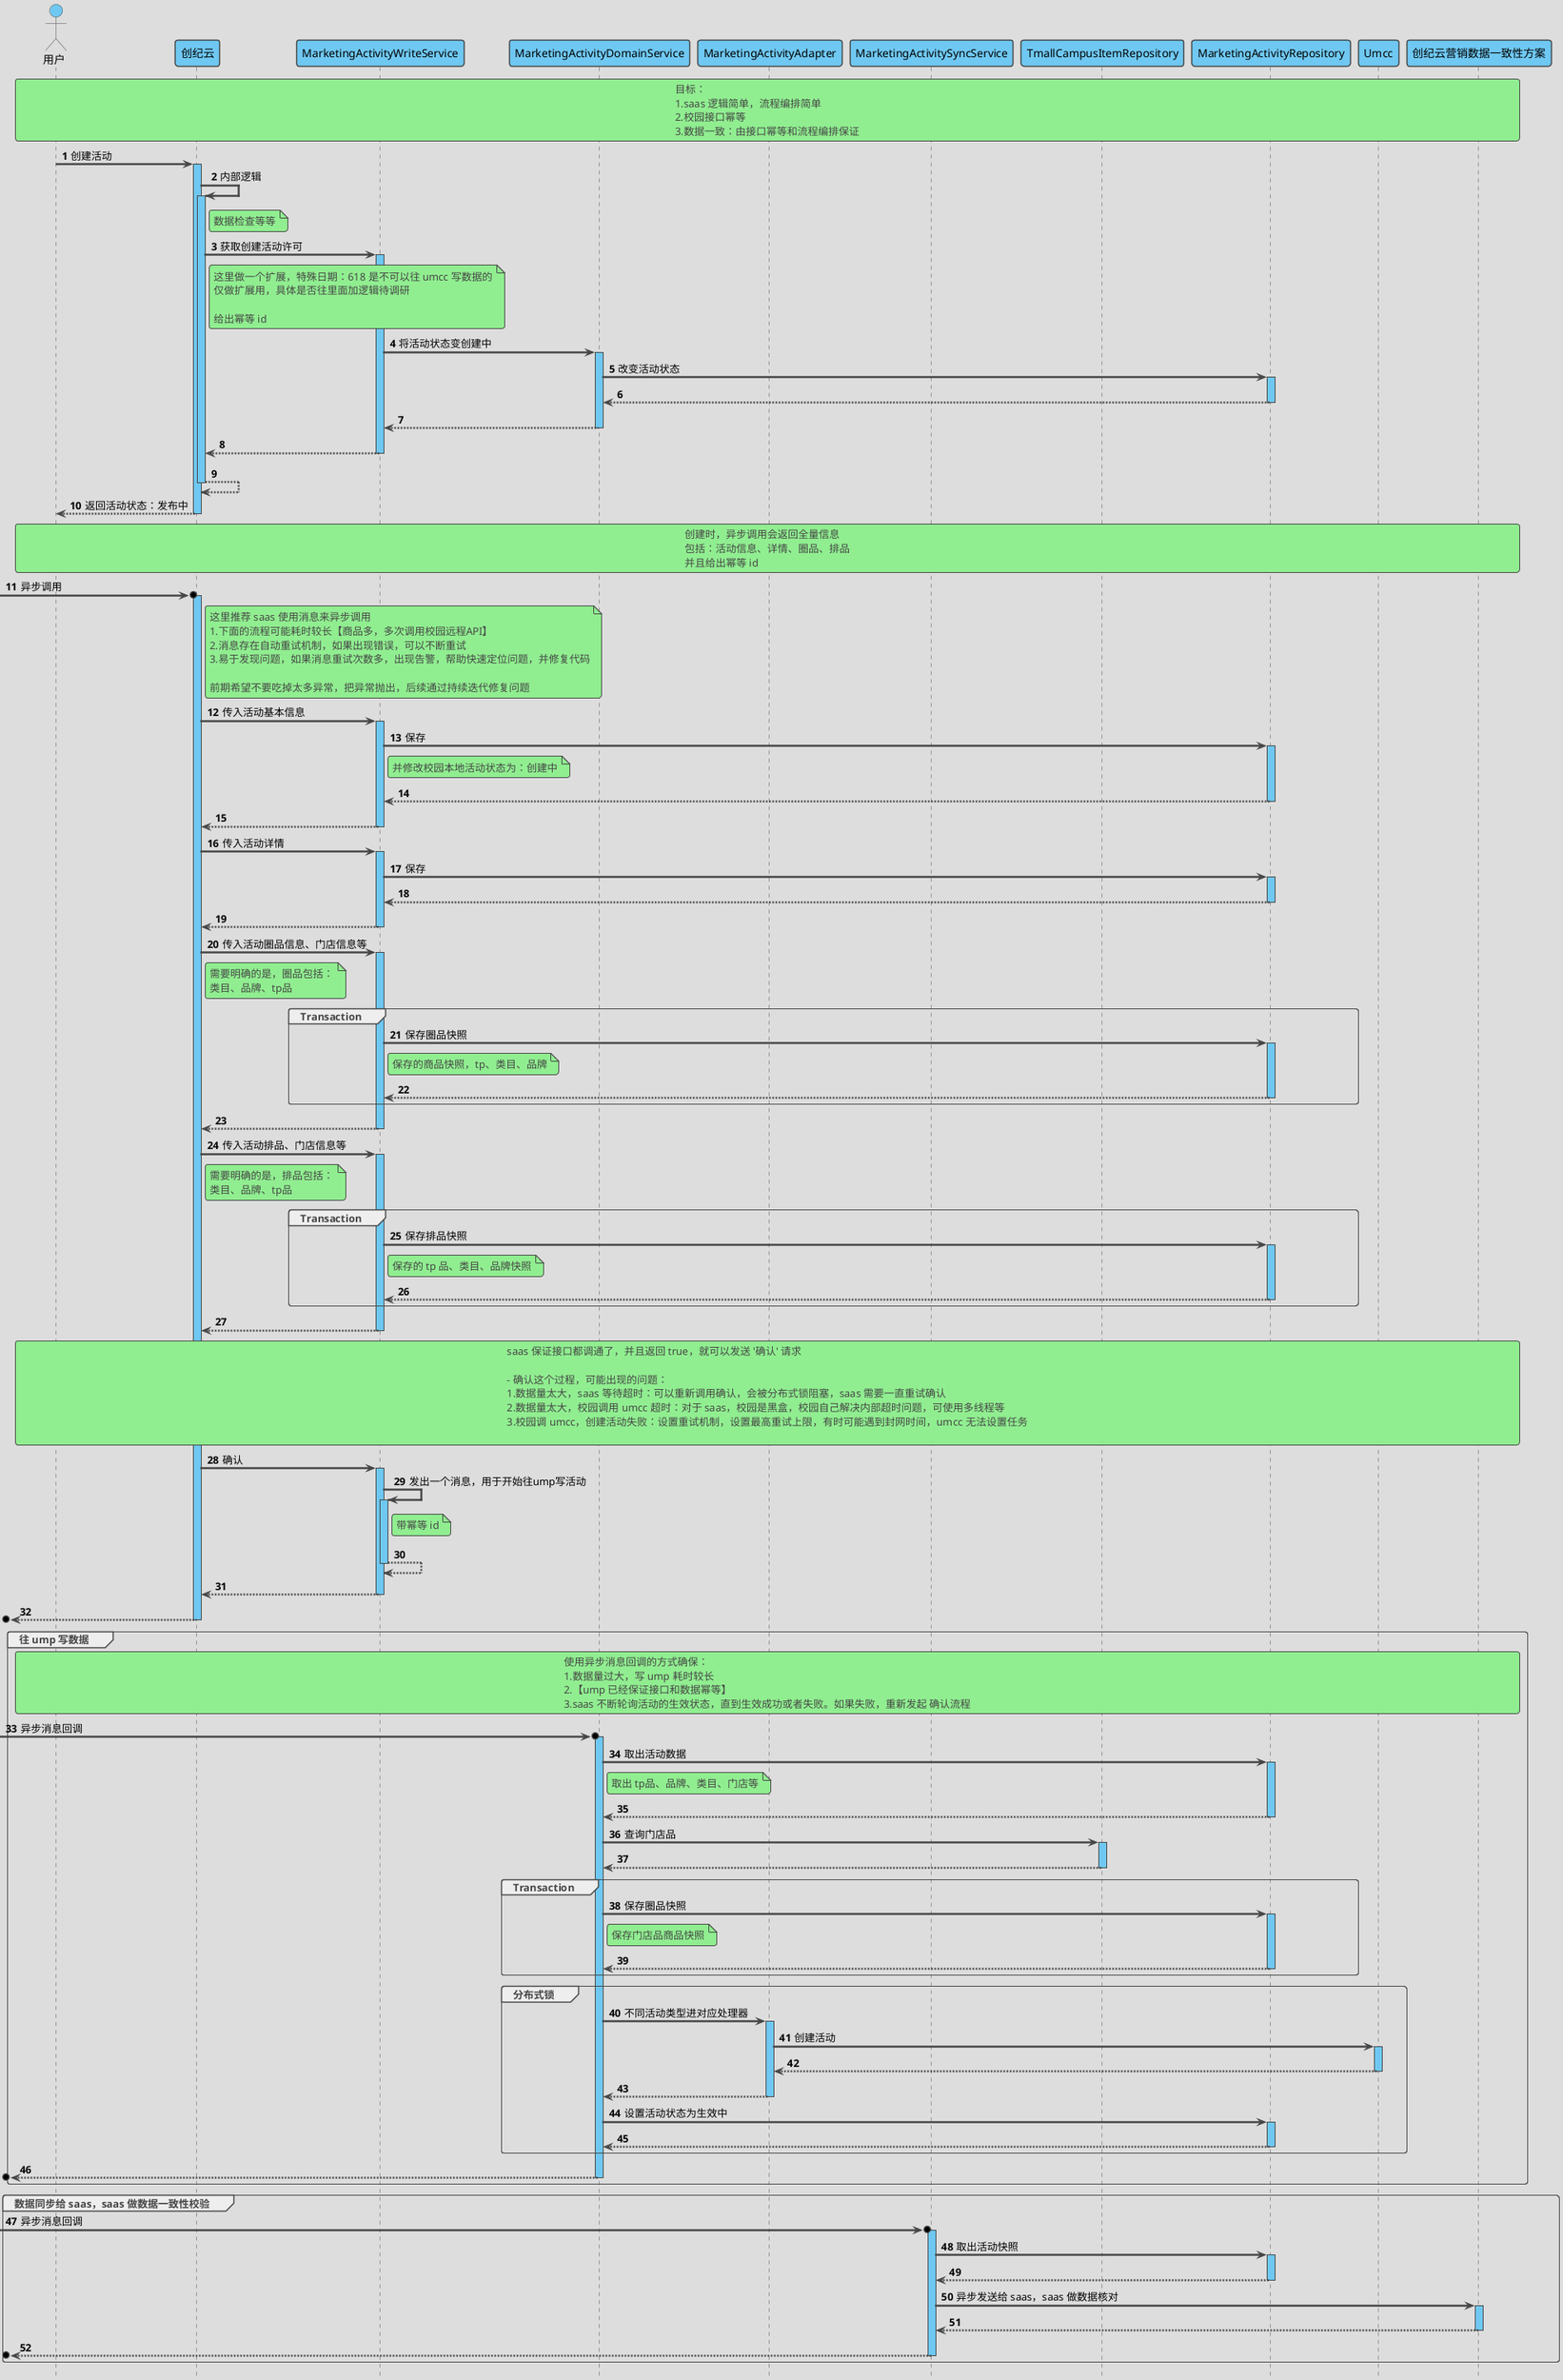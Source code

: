 @startuml

'https://plantuml.com/sequence-diagram

'隐藏脚注
hide footbox

'使用 toy 主题
!theme toy

'自动激活
autoActivate on

'编号
autonumber 1

'隐藏孤立的参与者
hide unlinked

'文字对齐，向左对齐
skinparam sequenceMessageAlign left

'箭头粗度
skinparam sequenceArrowThickness 2.5

' 皮肤
skinparam sequence {
    LifeLineBackgroundColor #6FC8F2
    ParticipantBackgroundColor #6FC8F2
    ParticipantFontColor black
    ActorBackgroundColor #6FC8F2
    ActorFontColor black
}

actor 用户 as user
participant 创纪云 as saas
participant MarketingActivityWriteService as MarketingActivityWriteService
participant MarketingActivityReadService as MarketingActivityReadService
participant MarketingActivityDomainService as MarketingActivityDomainService
participant MarketingActivitySyncService as MarketingActivitySyncService
participant MarketingActivityAdapter as MarketingActivityAdapter
participant MarketingActivitySyncService as MarketingActivitySyncService
participant TmallCampusItemRepository as TmallCampusItemRepository
participant MarketingActivityRepository as MarketingActivityRepository
participant Umcc as Umcc
participant 创纪云营销数据一致性方案 as SaasMarketingActivityChecker


rnote across
    目标：
    1.saas 逻辑简单，流程编排简单
    2.校园接口幂等
    3.数据一致：由接口幂等和流程编排保证
end note

user -> saas : 创建活动

saas -> saas : 内部逻辑
note right of saas
    数据检查等等
end note

saas -> MarketingActivityWriteService :获取创建活动许可
note right of saas
    这里做一个扩展，特殊日期：618 是不可以往 umcc 写数据的
    仅做扩展用，具体是否往里面加逻辑待调研

    给出幂等 id
end note
MarketingActivityWriteService -> MarketingActivityDomainService : 将活动状态变创建中

MarketingActivityDomainService -> MarketingActivityRepository : 改变活动状态
return
return
return

return
return 返回活动状态：发布中

rnote across
    创建时，异步调用会返回全量信息
    包括：活动信息、详情、圈品、排品
    并且给出幂等 id
end note

->o saas : 异步调用
note right of saas
     这里推荐 saas 使用消息来异步调用
     1.下面的流程可能耗时较长【商品多，多次调用校园远程API】
     2.消息存在自动重试机制，如果出现错误，可以不断重试
     3.易于发现问题，如果消息重试次数多，出现告警，帮助快速定位问题，并修复代码

     前期希望不要吃掉太多异常，把异常抛出，后续通过持续迭代修复问题
end note

saas -> MarketingActivityWriteService : 传入活动基本信息

MarketingActivityWriteService -> MarketingActivityRepository : 保存
note right of MarketingActivityWriteService
    并修改校园本地活动状态为：创建中
end note
return
return

saas -> MarketingActivityWriteService : 传入活动详情
MarketingActivityWriteService -> MarketingActivityRepository : 保存
return
return

saas -> MarketingActivityWriteService : 传入活动圈品信息、门店信息等
note right of saas
    需要明确的是，圈品包括：
    类目、品牌、tp品
end note

group Transaction
    MarketingActivityWriteService -> MarketingActivityRepository : 保存圈品快照
    note right of MarketingActivityWriteService
        保存的商品快照，tp、类目、品牌
    end note
    return
end group

return

saas -> MarketingActivityWriteService : 传入活动排品、门店信息等
note right of saas
    需要明确的是，排品包括：
    类目、品牌、tp品
end note

group Transaction
    MarketingActivityWriteService -> MarketingActivityRepository : 保存排品快照
    note right of MarketingActivityWriteService
        保存的 tp 品、类目、品牌快照
    end note
    return
end group
return

rnote across
    saas 保证接口都调通了，并且返回 true，就可以发送 '确认' 请求

    - 确认这个过程，可能出现的问题：
    1.数据量太大，saas 等待超时：可以重新调用确认，会被分布式锁阻塞，saas 需要一直重试确认
    2.数据量太大，校园调用 umcc 超时：对于 saas，校园是黑盒，校园自己解决内部超时问题，可使用多线程等
    3.校园调 umcc，创建活动失败：设置重试机制，设置最高重试上限，有时可能遇到封网时间，umcc 无法设置任务

end note
saas -> MarketingActivityWriteService : 确认
MarketingActivityWriteService -> MarketingActivityWriteService : 发出一个消息，用于开始往ump写活动
note right of MarketingActivityWriteService
    带幂等 id
end note
return
return
return

group 往 ump 写数据
    rnote across
        使用异步消息回调的方式确保：
        1.数据量过大，写 ump 耗时较长
        2.【ump 已经保证接口和数据幂等】
        3.saas 不断轮询活动的生效状态，直到生效成功或者失败。如果失败，重新发起 确认流程
    end note
    ->o MarketingActivityDomainService : 异步消息回调
    MarketingActivityDomainService -> MarketingActivityRepository : 取出活动数据
    note right of MarketingActivityDomainService
        取出 tp品、品牌、类目、门店等
    end note
    return

    MarketingActivityDomainService -> TmallCampusItemRepository : 查询门店品
    return

    group Transaction
        MarketingActivityDomainService -> MarketingActivityRepository : 保存圈品快照
        note right of MarketingActivityDomainService
            保存门店品商品快照
        end note
        return
    end group

    group 分布式锁
    MarketingActivityDomainService -> MarketingActivityAdapter : 不同活动类型进对应处理器
        MarketingActivityAdapter -> Umcc : 创建活动
        return
        return
        MarketingActivityDomainService -> MarketingActivityRepository : 设置活动状态为生效中
        return
    end group
    return

end group

group 数据同步给 saas，saas 做数据一致性校验
     ->o MarketingActivitySyncService : 异步消息回调
     MarketingActivitySyncService -> MarketingActivityRepository : 取出活动快照
     return
     MarketingActivitySyncService -> SaasMarketingActivityChecker : 异步发送给 saas，saas 做数据核对
     return
     return
end group





@enduml